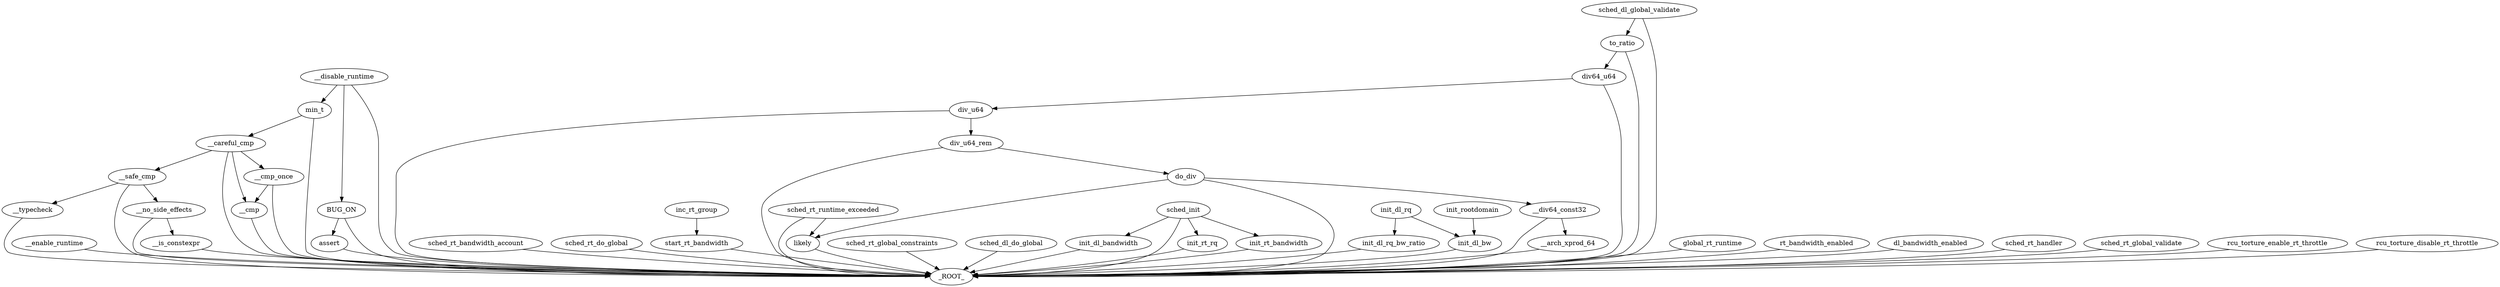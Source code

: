 digraph "/home/cendes/Documents/masters_thesis/ocloz/knob_graph_search/./partial_graph_sched_rt_runtime_us.dot" {
	 sched_rt_runtime_exceeded -> _ROOT_
	 __enable_runtime -> _ROOT_
	 assert -> _ROOT_
	 BUG_ON -> assert
	 BUG_ON -> _ROOT_
	 __disable_runtime -> BUG_ON
	 __typecheck -> _ROOT_
	 __safe_cmp -> __typecheck
	 __is_constexpr -> _ROOT_
	 __no_side_effects -> __is_constexpr
	 __no_side_effects -> _ROOT_
	 __safe_cmp -> __no_side_effects
	 __safe_cmp -> _ROOT_
	 __careful_cmp -> __safe_cmp
	 __cmp -> _ROOT_
	 __careful_cmp -> __cmp
	 __cmp_once -> __cmp
	 __cmp_once -> _ROOT_
	 __careful_cmp -> __cmp_once
	 __careful_cmp -> _ROOT_
	 min_t -> __careful_cmp
	 min_t -> _ROOT_
	 __disable_runtime -> min_t
	 __disable_runtime -> _ROOT_
	 sched_rt_bandwidth_account -> _ROOT_
	 sched_rt_do_global -> _ROOT_
	 start_rt_bandwidth -> _ROOT_
	 inc_rt_group -> start_rt_bandwidth
	 sched_init -> _ROOT_
	 init_rt_rq -> _ROOT_
	 sched_init -> init_rt_rq
	 init_rt_bandwidth -> _ROOT_
	 sched_init -> init_rt_bandwidth
	 sched_rt_global_constraints -> _ROOT_
	 sched_dl_do_global -> _ROOT_
	 init_dl_bandwidth -> _ROOT_
	 sched_init -> init_dl_bandwidth
	 init_dl_rq_bw_ratio -> _ROOT_
	 init_dl_rq -> init_dl_rq_bw_ratio
	 likely -> _ROOT_
	 sched_rt_runtime_exceeded -> likely
	 do_div -> likely
	 __arch_xprod_64 -> _ROOT_
	 __div64_const32 -> __arch_xprod_64
	 __div64_const32 -> _ROOT_
	 do_div -> __div64_const32
	 do_div -> _ROOT_
	 div_u64_rem -> do_div
	 div_u64_rem -> _ROOT_
	 div_u64 -> div_u64_rem
	 div_u64 -> _ROOT_
	 div64_u64 -> div_u64
	 div64_u64 -> _ROOT_
	 to_ratio -> div64_u64
	 to_ratio -> _ROOT_
	 sched_dl_global_validate -> to_ratio
	 sched_dl_global_validate -> _ROOT_
	 init_dl_bw -> _ROOT_
	 init_rootdomain -> init_dl_bw
	 init_dl_rq -> init_dl_bw
	 global_rt_runtime -> _ROOT_
	 rt_bandwidth_enabled -> _ROOT_
	 dl_bandwidth_enabled -> _ROOT_
	 sched_rt_handler -> _ROOT_
	 sched_rt_global_validate -> _ROOT_
	 rcu_torture_enable_rt_throttle -> _ROOT_
	 rcu_torture_disable_rt_throttle -> _ROOT_
}

